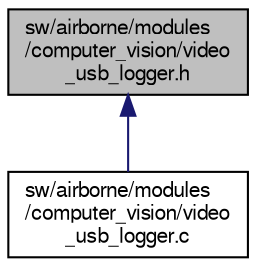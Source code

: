 digraph "sw/airborne/modules/computer_vision/video_usb_logger.h"
{
  edge [fontname="FreeSans",fontsize="10",labelfontname="FreeSans",labelfontsize="10"];
  node [fontname="FreeSans",fontsize="10",shape=record];
  Node1 [label="sw/airborne/modules\l/computer_vision/video\l_usb_logger.h",height=0.2,width=0.4,color="black", fillcolor="grey75", style="filled", fontcolor="black"];
  Node1 -> Node2 [dir="back",color="midnightblue",fontsize="10",style="solid",fontname="FreeSans"];
  Node2 [label="sw/airborne/modules\l/computer_vision/video\l_usb_logger.c",height=0.2,width=0.4,color="black", fillcolor="white", style="filled",URL="$video__usb__logger_8c.html"];
}
